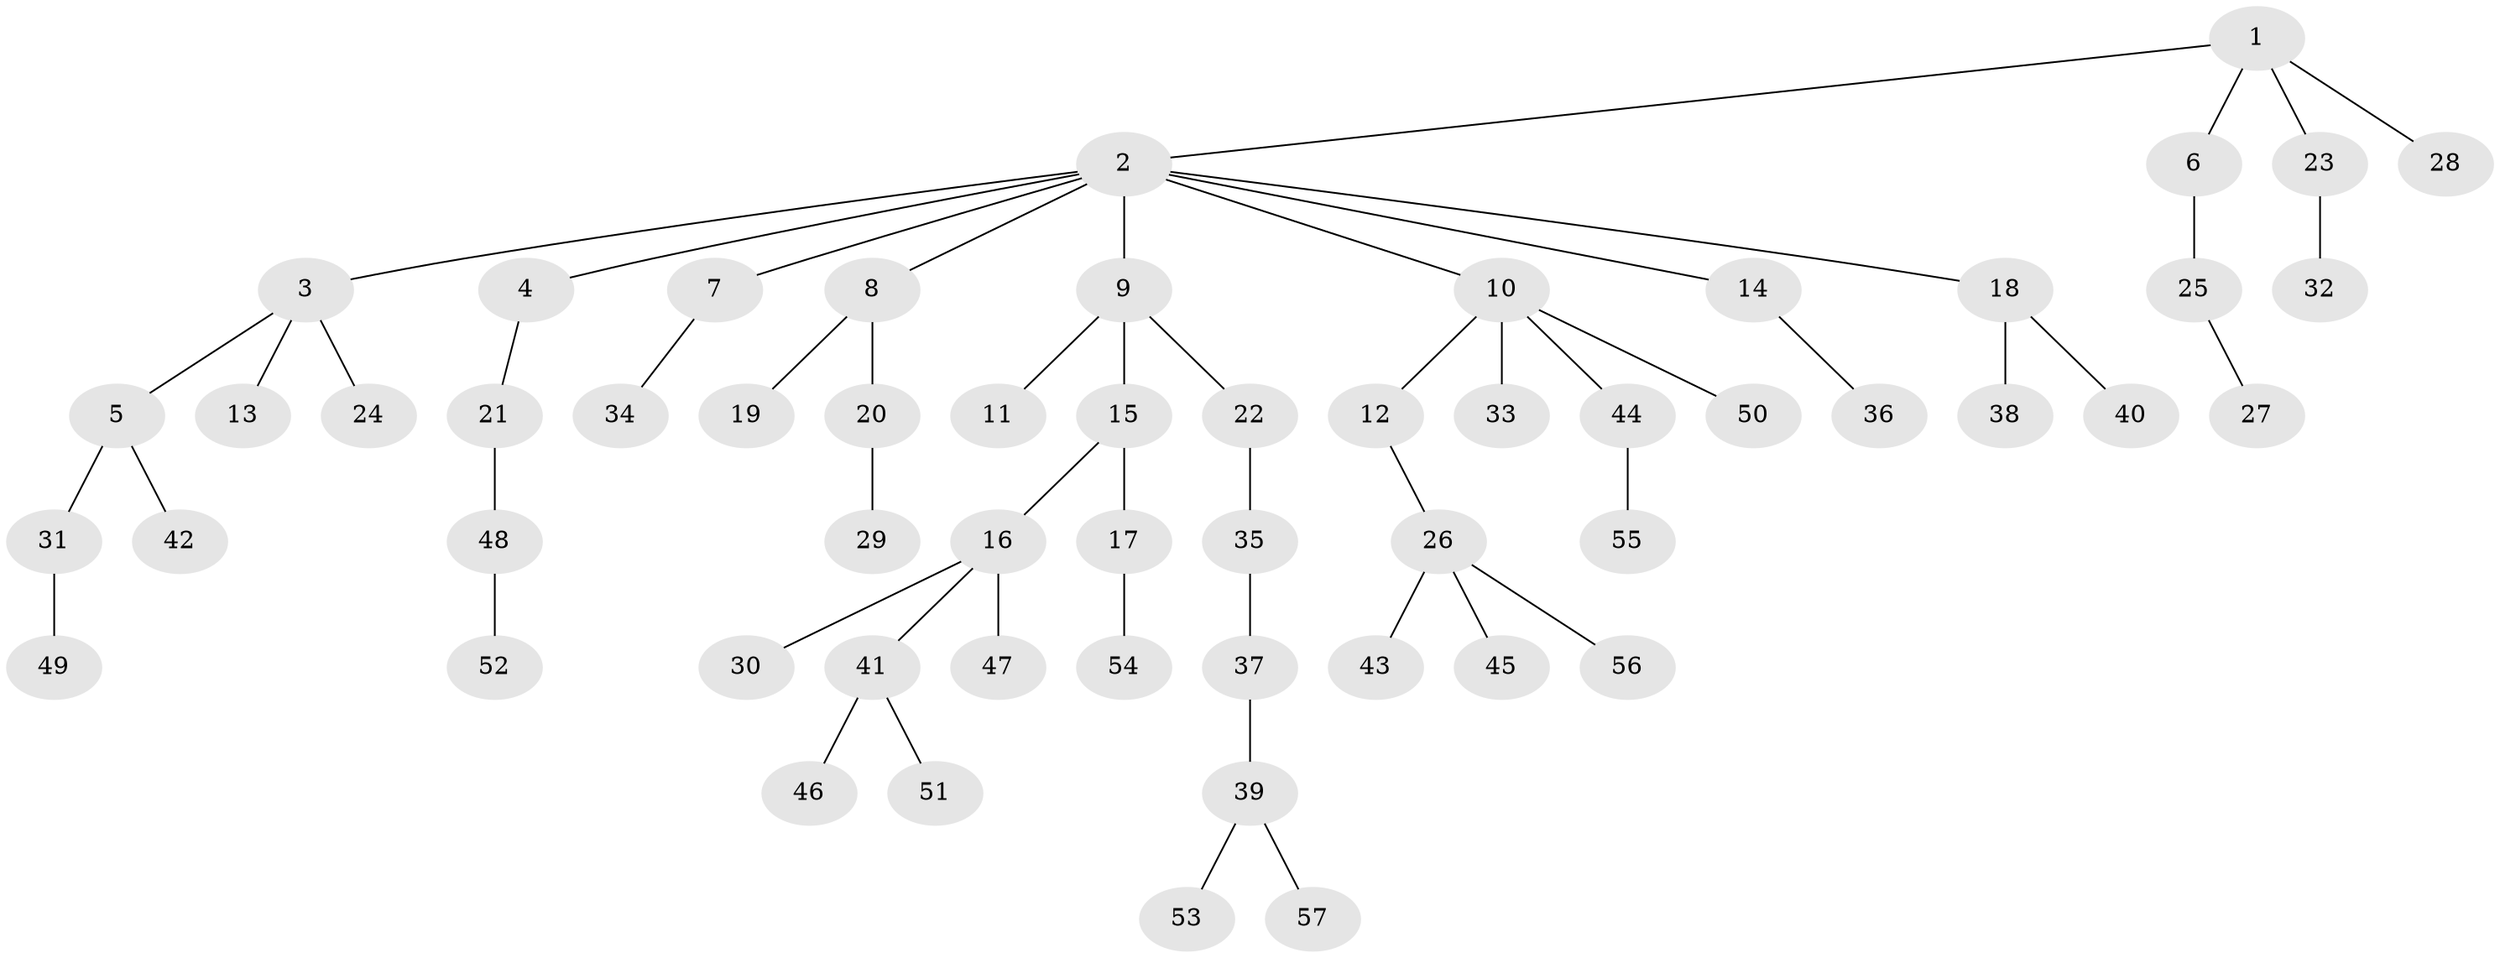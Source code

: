 // Generated by graph-tools (version 1.1) at 2025/50/03/09/25 03:50:19]
// undirected, 57 vertices, 56 edges
graph export_dot {
graph [start="1"]
  node [color=gray90,style=filled];
  1;
  2;
  3;
  4;
  5;
  6;
  7;
  8;
  9;
  10;
  11;
  12;
  13;
  14;
  15;
  16;
  17;
  18;
  19;
  20;
  21;
  22;
  23;
  24;
  25;
  26;
  27;
  28;
  29;
  30;
  31;
  32;
  33;
  34;
  35;
  36;
  37;
  38;
  39;
  40;
  41;
  42;
  43;
  44;
  45;
  46;
  47;
  48;
  49;
  50;
  51;
  52;
  53;
  54;
  55;
  56;
  57;
  1 -- 2;
  1 -- 6;
  1 -- 23;
  1 -- 28;
  2 -- 3;
  2 -- 4;
  2 -- 7;
  2 -- 8;
  2 -- 9;
  2 -- 10;
  2 -- 14;
  2 -- 18;
  3 -- 5;
  3 -- 13;
  3 -- 24;
  4 -- 21;
  5 -- 31;
  5 -- 42;
  6 -- 25;
  7 -- 34;
  8 -- 19;
  8 -- 20;
  9 -- 11;
  9 -- 15;
  9 -- 22;
  10 -- 12;
  10 -- 33;
  10 -- 44;
  10 -- 50;
  12 -- 26;
  14 -- 36;
  15 -- 16;
  15 -- 17;
  16 -- 30;
  16 -- 41;
  16 -- 47;
  17 -- 54;
  18 -- 38;
  18 -- 40;
  20 -- 29;
  21 -- 48;
  22 -- 35;
  23 -- 32;
  25 -- 27;
  26 -- 43;
  26 -- 45;
  26 -- 56;
  31 -- 49;
  35 -- 37;
  37 -- 39;
  39 -- 53;
  39 -- 57;
  41 -- 46;
  41 -- 51;
  44 -- 55;
  48 -- 52;
}
